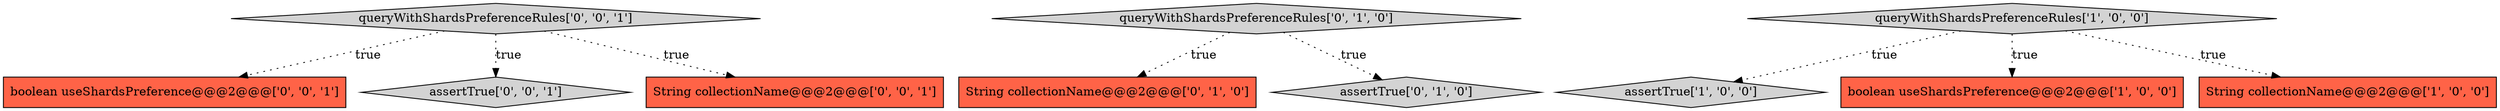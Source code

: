 digraph {
8 [style = filled, label = "boolean useShardsPreference@@@2@@@['0', '0', '1']", fillcolor = tomato, shape = box image = "AAA0AAABBB3BBB"];
4 [style = filled, label = "queryWithShardsPreferenceRules['0', '1', '0']", fillcolor = lightgray, shape = diamond image = "AAA0AAABBB2BBB"];
9 [style = filled, label = "assertTrue['0', '0', '1']", fillcolor = lightgray, shape = diamond image = "AAA0AAABBB3BBB"];
5 [style = filled, label = "String collectionName@@@2@@@['0', '1', '0']", fillcolor = tomato, shape = box image = "AAA0AAABBB2BBB"];
6 [style = filled, label = "assertTrue['0', '1', '0']", fillcolor = lightgray, shape = diamond image = "AAA0AAABBB2BBB"];
10 [style = filled, label = "String collectionName@@@2@@@['0', '0', '1']", fillcolor = tomato, shape = box image = "AAA0AAABBB3BBB"];
2 [style = filled, label = "assertTrue['1', '0', '0']", fillcolor = lightgray, shape = diamond image = "AAA0AAABBB1BBB"];
0 [style = filled, label = "boolean useShardsPreference@@@2@@@['1', '0', '0']", fillcolor = tomato, shape = box image = "AAA0AAABBB1BBB"];
3 [style = filled, label = "queryWithShardsPreferenceRules['1', '0', '0']", fillcolor = lightgray, shape = diamond image = "AAA0AAABBB1BBB"];
1 [style = filled, label = "String collectionName@@@2@@@['1', '0', '0']", fillcolor = tomato, shape = box image = "AAA0AAABBB1BBB"];
7 [style = filled, label = "queryWithShardsPreferenceRules['0', '0', '1']", fillcolor = lightgray, shape = diamond image = "AAA0AAABBB3BBB"];
4->6 [style = dotted, label="true"];
4->5 [style = dotted, label="true"];
7->10 [style = dotted, label="true"];
7->9 [style = dotted, label="true"];
7->8 [style = dotted, label="true"];
3->1 [style = dotted, label="true"];
3->2 [style = dotted, label="true"];
3->0 [style = dotted, label="true"];
}
